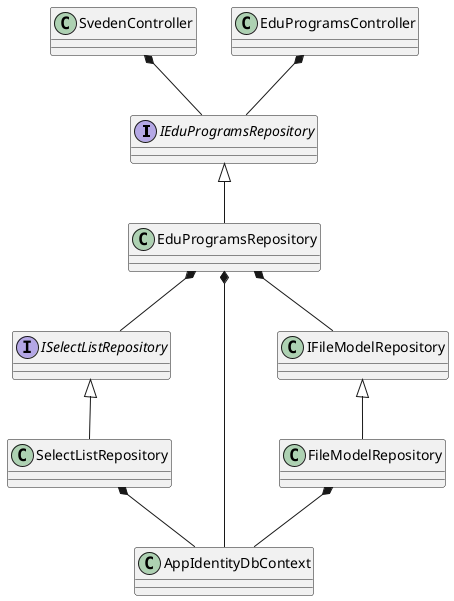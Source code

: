 ﻿@startuml

interface IEduProgramsRepository
interface ISelectListRepository

SvedenController *-- IEduProgramsRepository
EduProgramsController *-- IEduProgramsRepository
IEduProgramsRepository <|-- EduProgramsRepository
EduProgramsRepository *-- AppIdentityDbContext
EduProgramsRepository *-- ISelectListRepository
ISelectListRepository <|-- SelectListRepository
SelectListRepository *-- AppIdentityDbContext

EduProgramsRepository *-- IFileModelRepository
IFileModelRepository <|-- FileModelRepository
FileModelRepository *-- AppIdentityDbContext

@enduml